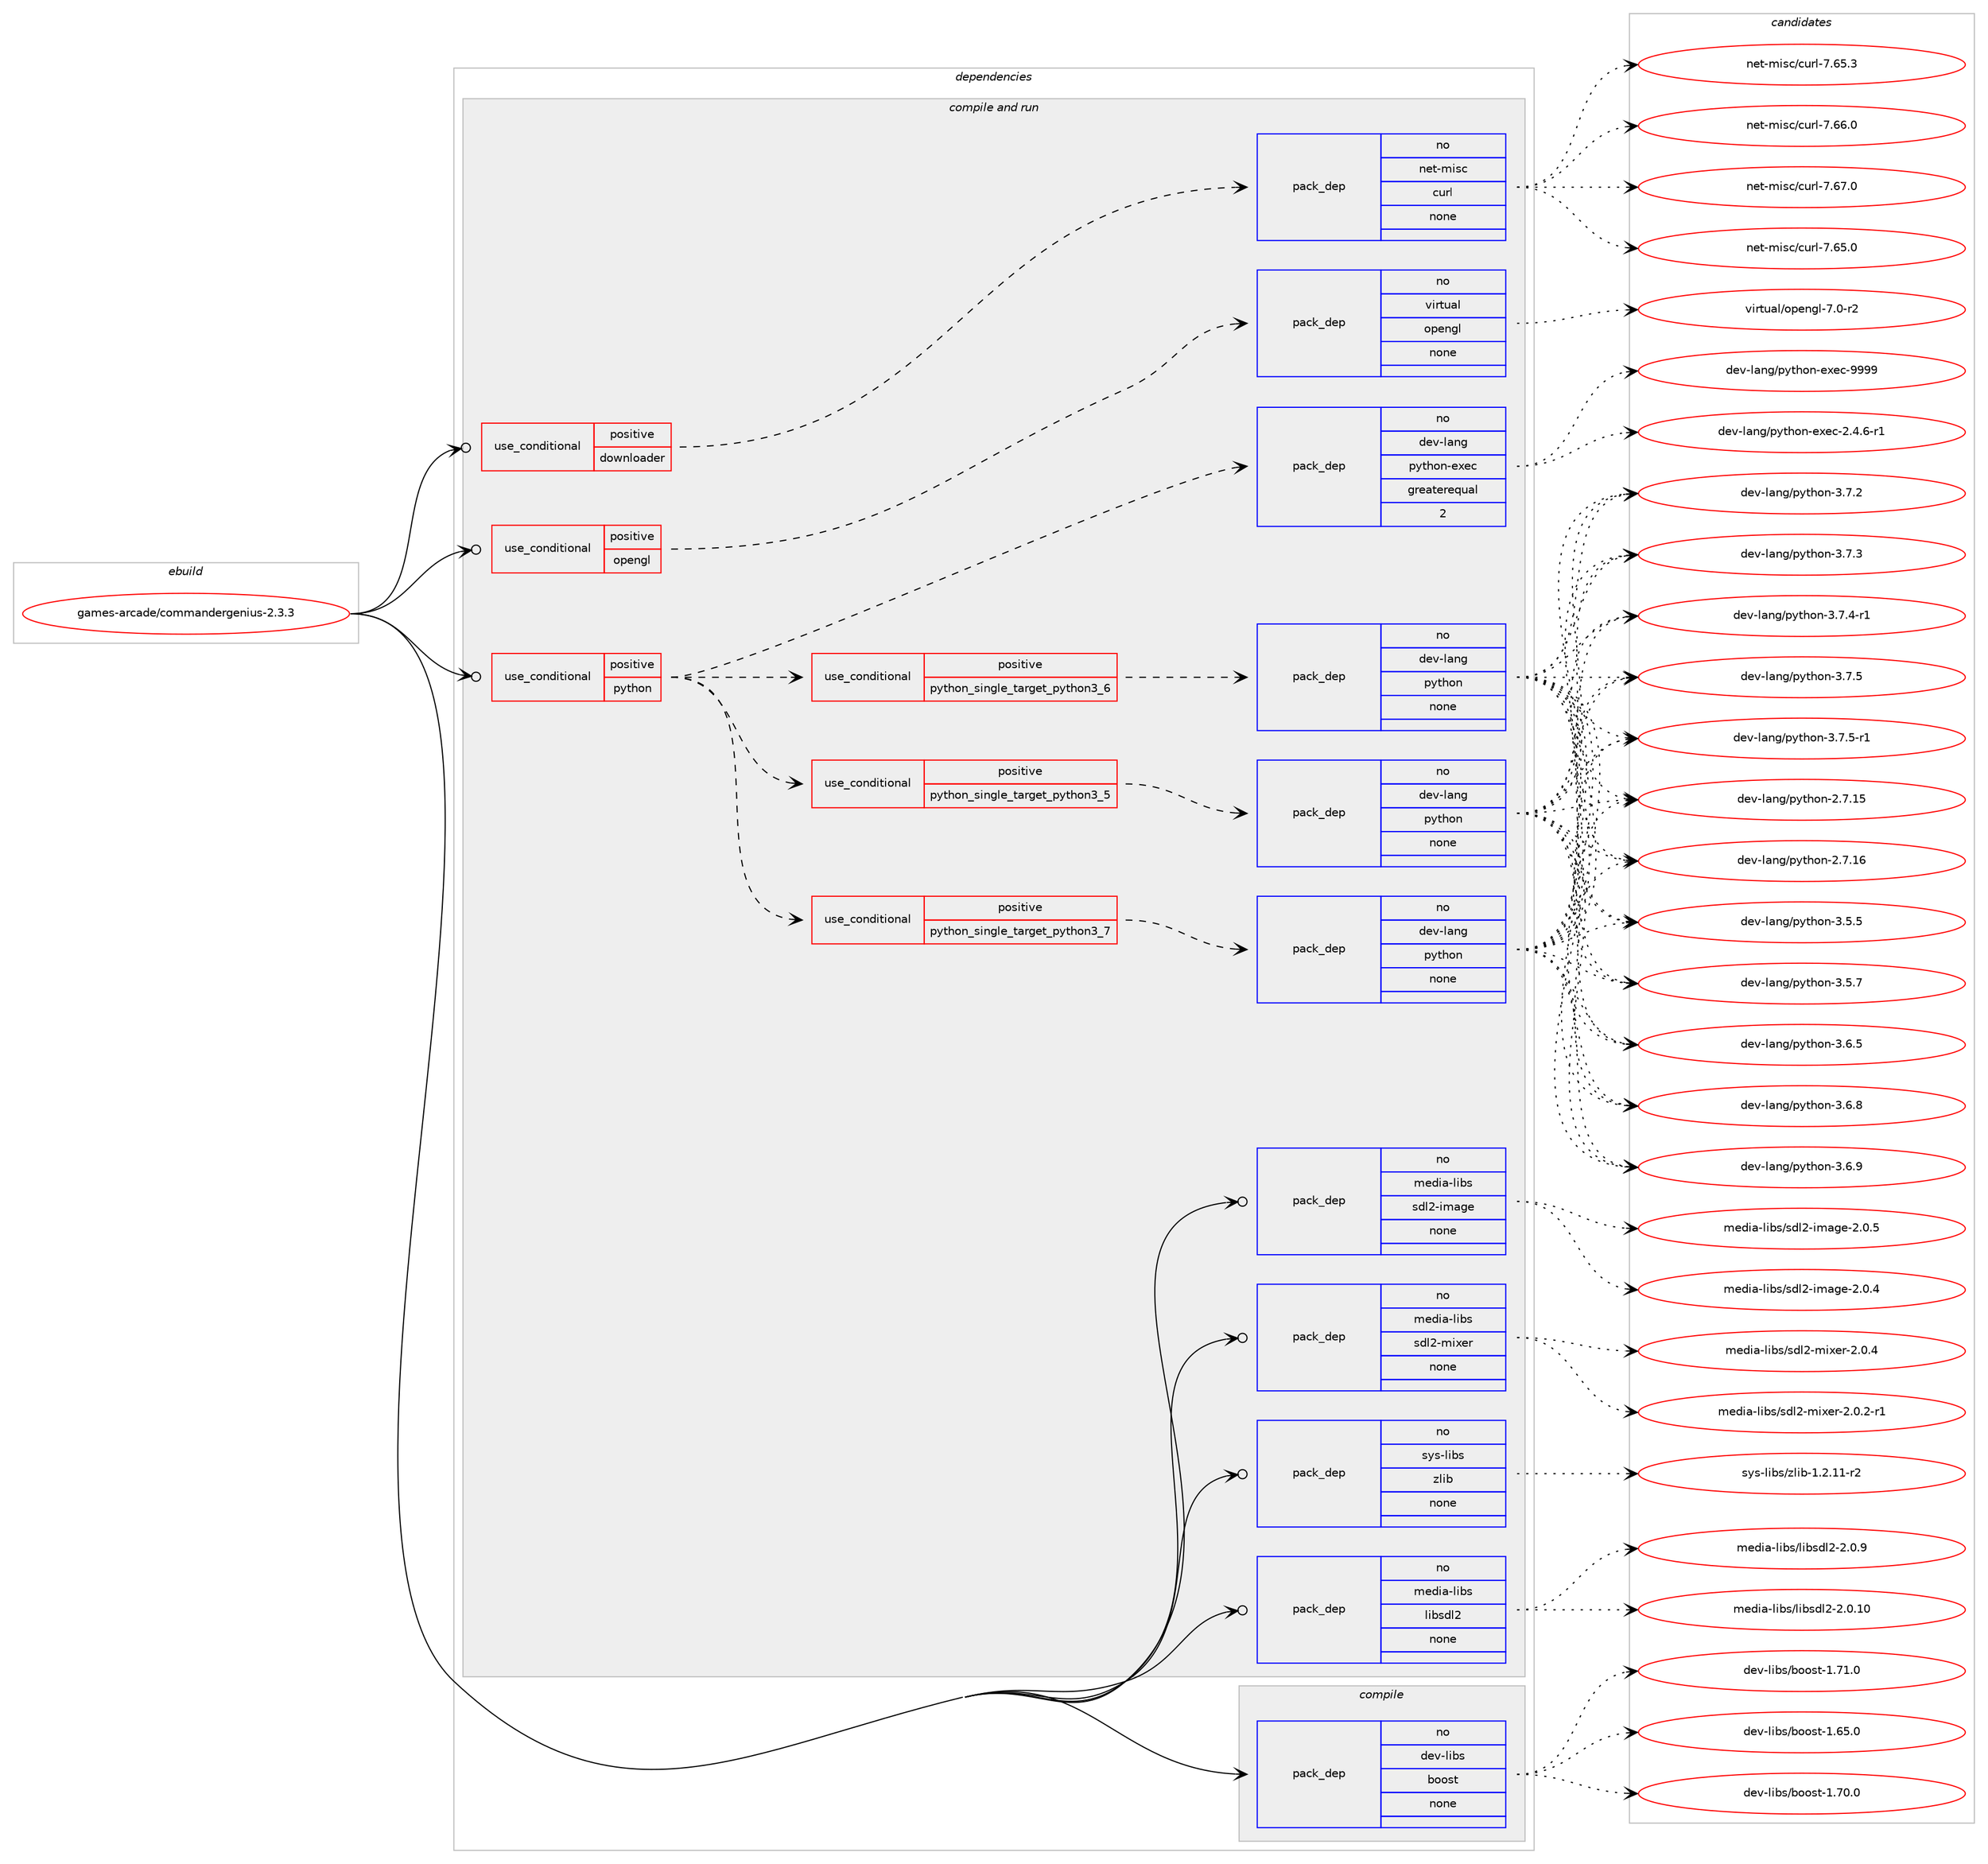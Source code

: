 digraph prolog {

# *************
# Graph options
# *************

newrank=true;
concentrate=true;
compound=true;
graph [rankdir=LR,fontname=Helvetica,fontsize=10,ranksep=1.5];#, ranksep=2.5, nodesep=0.2];
edge  [arrowhead=vee];
node  [fontname=Helvetica,fontsize=10];

# **********
# The ebuild
# **********

subgraph cluster_leftcol {
color=gray;
rank=same;
label=<<i>ebuild</i>>;
id [label="games-arcade/commandergenius-2.3.3", color=red, width=4, href="../games-arcade/commandergenius-2.3.3.svg"];
}

# ****************
# The dependencies
# ****************

subgraph cluster_midcol {
color=gray;
label=<<i>dependencies</i>>;
subgraph cluster_compile {
fillcolor="#eeeeee";
style=filled;
label=<<i>compile</i>>;
subgraph pack540097 {
dependency736542 [label=<<TABLE BORDER="0" CELLBORDER="1" CELLSPACING="0" CELLPADDING="4" WIDTH="220"><TR><TD ROWSPAN="6" CELLPADDING="30">pack_dep</TD></TR><TR><TD WIDTH="110">no</TD></TR><TR><TD>dev-libs</TD></TR><TR><TD>boost</TD></TR><TR><TD>none</TD></TR><TR><TD></TD></TR></TABLE>>, shape=none, color=blue];
}
id:e -> dependency736542:w [weight=20,style="solid",arrowhead="vee"];
}
subgraph cluster_compileandrun {
fillcolor="#eeeeee";
style=filled;
label=<<i>compile and run</i>>;
subgraph cond184179 {
dependency736543 [label=<<TABLE BORDER="0" CELLBORDER="1" CELLSPACING="0" CELLPADDING="4"><TR><TD ROWSPAN="3" CELLPADDING="10">use_conditional</TD></TR><TR><TD>positive</TD></TR><TR><TD>downloader</TD></TR></TABLE>>, shape=none, color=red];
subgraph pack540098 {
dependency736544 [label=<<TABLE BORDER="0" CELLBORDER="1" CELLSPACING="0" CELLPADDING="4" WIDTH="220"><TR><TD ROWSPAN="6" CELLPADDING="30">pack_dep</TD></TR><TR><TD WIDTH="110">no</TD></TR><TR><TD>net-misc</TD></TR><TR><TD>curl</TD></TR><TR><TD>none</TD></TR><TR><TD></TD></TR></TABLE>>, shape=none, color=blue];
}
dependency736543:e -> dependency736544:w [weight=20,style="dashed",arrowhead="vee"];
}
id:e -> dependency736543:w [weight=20,style="solid",arrowhead="odotvee"];
subgraph cond184180 {
dependency736545 [label=<<TABLE BORDER="0" CELLBORDER="1" CELLSPACING="0" CELLPADDING="4"><TR><TD ROWSPAN="3" CELLPADDING="10">use_conditional</TD></TR><TR><TD>positive</TD></TR><TR><TD>opengl</TD></TR></TABLE>>, shape=none, color=red];
subgraph pack540099 {
dependency736546 [label=<<TABLE BORDER="0" CELLBORDER="1" CELLSPACING="0" CELLPADDING="4" WIDTH="220"><TR><TD ROWSPAN="6" CELLPADDING="30">pack_dep</TD></TR><TR><TD WIDTH="110">no</TD></TR><TR><TD>virtual</TD></TR><TR><TD>opengl</TD></TR><TR><TD>none</TD></TR><TR><TD></TD></TR></TABLE>>, shape=none, color=blue];
}
dependency736545:e -> dependency736546:w [weight=20,style="dashed",arrowhead="vee"];
}
id:e -> dependency736545:w [weight=20,style="solid",arrowhead="odotvee"];
subgraph cond184181 {
dependency736547 [label=<<TABLE BORDER="0" CELLBORDER="1" CELLSPACING="0" CELLPADDING="4"><TR><TD ROWSPAN="3" CELLPADDING="10">use_conditional</TD></TR><TR><TD>positive</TD></TR><TR><TD>python</TD></TR></TABLE>>, shape=none, color=red];
subgraph cond184182 {
dependency736548 [label=<<TABLE BORDER="0" CELLBORDER="1" CELLSPACING="0" CELLPADDING="4"><TR><TD ROWSPAN="3" CELLPADDING="10">use_conditional</TD></TR><TR><TD>positive</TD></TR><TR><TD>python_single_target_python3_5</TD></TR></TABLE>>, shape=none, color=red];
subgraph pack540100 {
dependency736549 [label=<<TABLE BORDER="0" CELLBORDER="1" CELLSPACING="0" CELLPADDING="4" WIDTH="220"><TR><TD ROWSPAN="6" CELLPADDING="30">pack_dep</TD></TR><TR><TD WIDTH="110">no</TD></TR><TR><TD>dev-lang</TD></TR><TR><TD>python</TD></TR><TR><TD>none</TD></TR><TR><TD></TD></TR></TABLE>>, shape=none, color=blue];
}
dependency736548:e -> dependency736549:w [weight=20,style="dashed",arrowhead="vee"];
}
dependency736547:e -> dependency736548:w [weight=20,style="dashed",arrowhead="vee"];
subgraph cond184183 {
dependency736550 [label=<<TABLE BORDER="0" CELLBORDER="1" CELLSPACING="0" CELLPADDING="4"><TR><TD ROWSPAN="3" CELLPADDING="10">use_conditional</TD></TR><TR><TD>positive</TD></TR><TR><TD>python_single_target_python3_6</TD></TR></TABLE>>, shape=none, color=red];
subgraph pack540101 {
dependency736551 [label=<<TABLE BORDER="0" CELLBORDER="1" CELLSPACING="0" CELLPADDING="4" WIDTH="220"><TR><TD ROWSPAN="6" CELLPADDING="30">pack_dep</TD></TR><TR><TD WIDTH="110">no</TD></TR><TR><TD>dev-lang</TD></TR><TR><TD>python</TD></TR><TR><TD>none</TD></TR><TR><TD></TD></TR></TABLE>>, shape=none, color=blue];
}
dependency736550:e -> dependency736551:w [weight=20,style="dashed",arrowhead="vee"];
}
dependency736547:e -> dependency736550:w [weight=20,style="dashed",arrowhead="vee"];
subgraph cond184184 {
dependency736552 [label=<<TABLE BORDER="0" CELLBORDER="1" CELLSPACING="0" CELLPADDING="4"><TR><TD ROWSPAN="3" CELLPADDING="10">use_conditional</TD></TR><TR><TD>positive</TD></TR><TR><TD>python_single_target_python3_7</TD></TR></TABLE>>, shape=none, color=red];
subgraph pack540102 {
dependency736553 [label=<<TABLE BORDER="0" CELLBORDER="1" CELLSPACING="0" CELLPADDING="4" WIDTH="220"><TR><TD ROWSPAN="6" CELLPADDING="30">pack_dep</TD></TR><TR><TD WIDTH="110">no</TD></TR><TR><TD>dev-lang</TD></TR><TR><TD>python</TD></TR><TR><TD>none</TD></TR><TR><TD></TD></TR></TABLE>>, shape=none, color=blue];
}
dependency736552:e -> dependency736553:w [weight=20,style="dashed",arrowhead="vee"];
}
dependency736547:e -> dependency736552:w [weight=20,style="dashed",arrowhead="vee"];
subgraph pack540103 {
dependency736554 [label=<<TABLE BORDER="0" CELLBORDER="1" CELLSPACING="0" CELLPADDING="4" WIDTH="220"><TR><TD ROWSPAN="6" CELLPADDING="30">pack_dep</TD></TR><TR><TD WIDTH="110">no</TD></TR><TR><TD>dev-lang</TD></TR><TR><TD>python-exec</TD></TR><TR><TD>greaterequal</TD></TR><TR><TD>2</TD></TR></TABLE>>, shape=none, color=blue];
}
dependency736547:e -> dependency736554:w [weight=20,style="dashed",arrowhead="vee"];
}
id:e -> dependency736547:w [weight=20,style="solid",arrowhead="odotvee"];
subgraph pack540104 {
dependency736555 [label=<<TABLE BORDER="0" CELLBORDER="1" CELLSPACING="0" CELLPADDING="4" WIDTH="220"><TR><TD ROWSPAN="6" CELLPADDING="30">pack_dep</TD></TR><TR><TD WIDTH="110">no</TD></TR><TR><TD>media-libs</TD></TR><TR><TD>libsdl2</TD></TR><TR><TD>none</TD></TR><TR><TD></TD></TR></TABLE>>, shape=none, color=blue];
}
id:e -> dependency736555:w [weight=20,style="solid",arrowhead="odotvee"];
subgraph pack540105 {
dependency736556 [label=<<TABLE BORDER="0" CELLBORDER="1" CELLSPACING="0" CELLPADDING="4" WIDTH="220"><TR><TD ROWSPAN="6" CELLPADDING="30">pack_dep</TD></TR><TR><TD WIDTH="110">no</TD></TR><TR><TD>media-libs</TD></TR><TR><TD>sdl2-image</TD></TR><TR><TD>none</TD></TR><TR><TD></TD></TR></TABLE>>, shape=none, color=blue];
}
id:e -> dependency736556:w [weight=20,style="solid",arrowhead="odotvee"];
subgraph pack540106 {
dependency736557 [label=<<TABLE BORDER="0" CELLBORDER="1" CELLSPACING="0" CELLPADDING="4" WIDTH="220"><TR><TD ROWSPAN="6" CELLPADDING="30">pack_dep</TD></TR><TR><TD WIDTH="110">no</TD></TR><TR><TD>media-libs</TD></TR><TR><TD>sdl2-mixer</TD></TR><TR><TD>none</TD></TR><TR><TD></TD></TR></TABLE>>, shape=none, color=blue];
}
id:e -> dependency736557:w [weight=20,style="solid",arrowhead="odotvee"];
subgraph pack540107 {
dependency736558 [label=<<TABLE BORDER="0" CELLBORDER="1" CELLSPACING="0" CELLPADDING="4" WIDTH="220"><TR><TD ROWSPAN="6" CELLPADDING="30">pack_dep</TD></TR><TR><TD WIDTH="110">no</TD></TR><TR><TD>sys-libs</TD></TR><TR><TD>zlib</TD></TR><TR><TD>none</TD></TR><TR><TD></TD></TR></TABLE>>, shape=none, color=blue];
}
id:e -> dependency736558:w [weight=20,style="solid",arrowhead="odotvee"];
}
subgraph cluster_run {
fillcolor="#eeeeee";
style=filled;
label=<<i>run</i>>;
}
}

# **************
# The candidates
# **************

subgraph cluster_choices {
rank=same;
color=gray;
label=<<i>candidates</i>>;

subgraph choice540097 {
color=black;
nodesep=1;
choice1001011184510810598115479811111111511645494654534648 [label="dev-libs/boost-1.65.0", color=red, width=4,href="../dev-libs/boost-1.65.0.svg"];
choice1001011184510810598115479811111111511645494655484648 [label="dev-libs/boost-1.70.0", color=red, width=4,href="../dev-libs/boost-1.70.0.svg"];
choice1001011184510810598115479811111111511645494655494648 [label="dev-libs/boost-1.71.0", color=red, width=4,href="../dev-libs/boost-1.71.0.svg"];
dependency736542:e -> choice1001011184510810598115479811111111511645494654534648:w [style=dotted,weight="100"];
dependency736542:e -> choice1001011184510810598115479811111111511645494655484648:w [style=dotted,weight="100"];
dependency736542:e -> choice1001011184510810598115479811111111511645494655494648:w [style=dotted,weight="100"];
}
subgraph choice540098 {
color=black;
nodesep=1;
choice1101011164510910511599479911711410845554654534648 [label="net-misc/curl-7.65.0", color=red, width=4,href="../net-misc/curl-7.65.0.svg"];
choice1101011164510910511599479911711410845554654534651 [label="net-misc/curl-7.65.3", color=red, width=4,href="../net-misc/curl-7.65.3.svg"];
choice1101011164510910511599479911711410845554654544648 [label="net-misc/curl-7.66.0", color=red, width=4,href="../net-misc/curl-7.66.0.svg"];
choice1101011164510910511599479911711410845554654554648 [label="net-misc/curl-7.67.0", color=red, width=4,href="../net-misc/curl-7.67.0.svg"];
dependency736544:e -> choice1101011164510910511599479911711410845554654534648:w [style=dotted,weight="100"];
dependency736544:e -> choice1101011164510910511599479911711410845554654534651:w [style=dotted,weight="100"];
dependency736544:e -> choice1101011164510910511599479911711410845554654544648:w [style=dotted,weight="100"];
dependency736544:e -> choice1101011164510910511599479911711410845554654554648:w [style=dotted,weight="100"];
}
subgraph choice540099 {
color=black;
nodesep=1;
choice1181051141161179710847111112101110103108455546484511450 [label="virtual/opengl-7.0-r2", color=red, width=4,href="../virtual/opengl-7.0-r2.svg"];
dependency736546:e -> choice1181051141161179710847111112101110103108455546484511450:w [style=dotted,weight="100"];
}
subgraph choice540100 {
color=black;
nodesep=1;
choice10010111845108971101034711212111610411111045504655464953 [label="dev-lang/python-2.7.15", color=red, width=4,href="../dev-lang/python-2.7.15.svg"];
choice10010111845108971101034711212111610411111045504655464954 [label="dev-lang/python-2.7.16", color=red, width=4,href="../dev-lang/python-2.7.16.svg"];
choice100101118451089711010347112121116104111110455146534653 [label="dev-lang/python-3.5.5", color=red, width=4,href="../dev-lang/python-3.5.5.svg"];
choice100101118451089711010347112121116104111110455146534655 [label="dev-lang/python-3.5.7", color=red, width=4,href="../dev-lang/python-3.5.7.svg"];
choice100101118451089711010347112121116104111110455146544653 [label="dev-lang/python-3.6.5", color=red, width=4,href="../dev-lang/python-3.6.5.svg"];
choice100101118451089711010347112121116104111110455146544656 [label="dev-lang/python-3.6.8", color=red, width=4,href="../dev-lang/python-3.6.8.svg"];
choice100101118451089711010347112121116104111110455146544657 [label="dev-lang/python-3.6.9", color=red, width=4,href="../dev-lang/python-3.6.9.svg"];
choice100101118451089711010347112121116104111110455146554650 [label="dev-lang/python-3.7.2", color=red, width=4,href="../dev-lang/python-3.7.2.svg"];
choice100101118451089711010347112121116104111110455146554651 [label="dev-lang/python-3.7.3", color=red, width=4,href="../dev-lang/python-3.7.3.svg"];
choice1001011184510897110103471121211161041111104551465546524511449 [label="dev-lang/python-3.7.4-r1", color=red, width=4,href="../dev-lang/python-3.7.4-r1.svg"];
choice100101118451089711010347112121116104111110455146554653 [label="dev-lang/python-3.7.5", color=red, width=4,href="../dev-lang/python-3.7.5.svg"];
choice1001011184510897110103471121211161041111104551465546534511449 [label="dev-lang/python-3.7.5-r1", color=red, width=4,href="../dev-lang/python-3.7.5-r1.svg"];
dependency736549:e -> choice10010111845108971101034711212111610411111045504655464953:w [style=dotted,weight="100"];
dependency736549:e -> choice10010111845108971101034711212111610411111045504655464954:w [style=dotted,weight="100"];
dependency736549:e -> choice100101118451089711010347112121116104111110455146534653:w [style=dotted,weight="100"];
dependency736549:e -> choice100101118451089711010347112121116104111110455146534655:w [style=dotted,weight="100"];
dependency736549:e -> choice100101118451089711010347112121116104111110455146544653:w [style=dotted,weight="100"];
dependency736549:e -> choice100101118451089711010347112121116104111110455146544656:w [style=dotted,weight="100"];
dependency736549:e -> choice100101118451089711010347112121116104111110455146544657:w [style=dotted,weight="100"];
dependency736549:e -> choice100101118451089711010347112121116104111110455146554650:w [style=dotted,weight="100"];
dependency736549:e -> choice100101118451089711010347112121116104111110455146554651:w [style=dotted,weight="100"];
dependency736549:e -> choice1001011184510897110103471121211161041111104551465546524511449:w [style=dotted,weight="100"];
dependency736549:e -> choice100101118451089711010347112121116104111110455146554653:w [style=dotted,weight="100"];
dependency736549:e -> choice1001011184510897110103471121211161041111104551465546534511449:w [style=dotted,weight="100"];
}
subgraph choice540101 {
color=black;
nodesep=1;
choice10010111845108971101034711212111610411111045504655464953 [label="dev-lang/python-2.7.15", color=red, width=4,href="../dev-lang/python-2.7.15.svg"];
choice10010111845108971101034711212111610411111045504655464954 [label="dev-lang/python-2.7.16", color=red, width=4,href="../dev-lang/python-2.7.16.svg"];
choice100101118451089711010347112121116104111110455146534653 [label="dev-lang/python-3.5.5", color=red, width=4,href="../dev-lang/python-3.5.5.svg"];
choice100101118451089711010347112121116104111110455146534655 [label="dev-lang/python-3.5.7", color=red, width=4,href="../dev-lang/python-3.5.7.svg"];
choice100101118451089711010347112121116104111110455146544653 [label="dev-lang/python-3.6.5", color=red, width=4,href="../dev-lang/python-3.6.5.svg"];
choice100101118451089711010347112121116104111110455146544656 [label="dev-lang/python-3.6.8", color=red, width=4,href="../dev-lang/python-3.6.8.svg"];
choice100101118451089711010347112121116104111110455146544657 [label="dev-lang/python-3.6.9", color=red, width=4,href="../dev-lang/python-3.6.9.svg"];
choice100101118451089711010347112121116104111110455146554650 [label="dev-lang/python-3.7.2", color=red, width=4,href="../dev-lang/python-3.7.2.svg"];
choice100101118451089711010347112121116104111110455146554651 [label="dev-lang/python-3.7.3", color=red, width=4,href="../dev-lang/python-3.7.3.svg"];
choice1001011184510897110103471121211161041111104551465546524511449 [label="dev-lang/python-3.7.4-r1", color=red, width=4,href="../dev-lang/python-3.7.4-r1.svg"];
choice100101118451089711010347112121116104111110455146554653 [label="dev-lang/python-3.7.5", color=red, width=4,href="../dev-lang/python-3.7.5.svg"];
choice1001011184510897110103471121211161041111104551465546534511449 [label="dev-lang/python-3.7.5-r1", color=red, width=4,href="../dev-lang/python-3.7.5-r1.svg"];
dependency736551:e -> choice10010111845108971101034711212111610411111045504655464953:w [style=dotted,weight="100"];
dependency736551:e -> choice10010111845108971101034711212111610411111045504655464954:w [style=dotted,weight="100"];
dependency736551:e -> choice100101118451089711010347112121116104111110455146534653:w [style=dotted,weight="100"];
dependency736551:e -> choice100101118451089711010347112121116104111110455146534655:w [style=dotted,weight="100"];
dependency736551:e -> choice100101118451089711010347112121116104111110455146544653:w [style=dotted,weight="100"];
dependency736551:e -> choice100101118451089711010347112121116104111110455146544656:w [style=dotted,weight="100"];
dependency736551:e -> choice100101118451089711010347112121116104111110455146544657:w [style=dotted,weight="100"];
dependency736551:e -> choice100101118451089711010347112121116104111110455146554650:w [style=dotted,weight="100"];
dependency736551:e -> choice100101118451089711010347112121116104111110455146554651:w [style=dotted,weight="100"];
dependency736551:e -> choice1001011184510897110103471121211161041111104551465546524511449:w [style=dotted,weight="100"];
dependency736551:e -> choice100101118451089711010347112121116104111110455146554653:w [style=dotted,weight="100"];
dependency736551:e -> choice1001011184510897110103471121211161041111104551465546534511449:w [style=dotted,weight="100"];
}
subgraph choice540102 {
color=black;
nodesep=1;
choice10010111845108971101034711212111610411111045504655464953 [label="dev-lang/python-2.7.15", color=red, width=4,href="../dev-lang/python-2.7.15.svg"];
choice10010111845108971101034711212111610411111045504655464954 [label="dev-lang/python-2.7.16", color=red, width=4,href="../dev-lang/python-2.7.16.svg"];
choice100101118451089711010347112121116104111110455146534653 [label="dev-lang/python-3.5.5", color=red, width=4,href="../dev-lang/python-3.5.5.svg"];
choice100101118451089711010347112121116104111110455146534655 [label="dev-lang/python-3.5.7", color=red, width=4,href="../dev-lang/python-3.5.7.svg"];
choice100101118451089711010347112121116104111110455146544653 [label="dev-lang/python-3.6.5", color=red, width=4,href="../dev-lang/python-3.6.5.svg"];
choice100101118451089711010347112121116104111110455146544656 [label="dev-lang/python-3.6.8", color=red, width=4,href="../dev-lang/python-3.6.8.svg"];
choice100101118451089711010347112121116104111110455146544657 [label="dev-lang/python-3.6.9", color=red, width=4,href="../dev-lang/python-3.6.9.svg"];
choice100101118451089711010347112121116104111110455146554650 [label="dev-lang/python-3.7.2", color=red, width=4,href="../dev-lang/python-3.7.2.svg"];
choice100101118451089711010347112121116104111110455146554651 [label="dev-lang/python-3.7.3", color=red, width=4,href="../dev-lang/python-3.7.3.svg"];
choice1001011184510897110103471121211161041111104551465546524511449 [label="dev-lang/python-3.7.4-r1", color=red, width=4,href="../dev-lang/python-3.7.4-r1.svg"];
choice100101118451089711010347112121116104111110455146554653 [label="dev-lang/python-3.7.5", color=red, width=4,href="../dev-lang/python-3.7.5.svg"];
choice1001011184510897110103471121211161041111104551465546534511449 [label="dev-lang/python-3.7.5-r1", color=red, width=4,href="../dev-lang/python-3.7.5-r1.svg"];
dependency736553:e -> choice10010111845108971101034711212111610411111045504655464953:w [style=dotted,weight="100"];
dependency736553:e -> choice10010111845108971101034711212111610411111045504655464954:w [style=dotted,weight="100"];
dependency736553:e -> choice100101118451089711010347112121116104111110455146534653:w [style=dotted,weight="100"];
dependency736553:e -> choice100101118451089711010347112121116104111110455146534655:w [style=dotted,weight="100"];
dependency736553:e -> choice100101118451089711010347112121116104111110455146544653:w [style=dotted,weight="100"];
dependency736553:e -> choice100101118451089711010347112121116104111110455146544656:w [style=dotted,weight="100"];
dependency736553:e -> choice100101118451089711010347112121116104111110455146544657:w [style=dotted,weight="100"];
dependency736553:e -> choice100101118451089711010347112121116104111110455146554650:w [style=dotted,weight="100"];
dependency736553:e -> choice100101118451089711010347112121116104111110455146554651:w [style=dotted,weight="100"];
dependency736553:e -> choice1001011184510897110103471121211161041111104551465546524511449:w [style=dotted,weight="100"];
dependency736553:e -> choice100101118451089711010347112121116104111110455146554653:w [style=dotted,weight="100"];
dependency736553:e -> choice1001011184510897110103471121211161041111104551465546534511449:w [style=dotted,weight="100"];
}
subgraph choice540103 {
color=black;
nodesep=1;
choice10010111845108971101034711212111610411111045101120101994550465246544511449 [label="dev-lang/python-exec-2.4.6-r1", color=red, width=4,href="../dev-lang/python-exec-2.4.6-r1.svg"];
choice10010111845108971101034711212111610411111045101120101994557575757 [label="dev-lang/python-exec-9999", color=red, width=4,href="../dev-lang/python-exec-9999.svg"];
dependency736554:e -> choice10010111845108971101034711212111610411111045101120101994550465246544511449:w [style=dotted,weight="100"];
dependency736554:e -> choice10010111845108971101034711212111610411111045101120101994557575757:w [style=dotted,weight="100"];
}
subgraph choice540104 {
color=black;
nodesep=1;
choice10910110010597451081059811547108105981151001085045504648464948 [label="media-libs/libsdl2-2.0.10", color=red, width=4,href="../media-libs/libsdl2-2.0.10.svg"];
choice109101100105974510810598115471081059811510010850455046484657 [label="media-libs/libsdl2-2.0.9", color=red, width=4,href="../media-libs/libsdl2-2.0.9.svg"];
dependency736555:e -> choice10910110010597451081059811547108105981151001085045504648464948:w [style=dotted,weight="100"];
dependency736555:e -> choice109101100105974510810598115471081059811510010850455046484657:w [style=dotted,weight="100"];
}
subgraph choice540105 {
color=black;
nodesep=1;
choice10910110010597451081059811547115100108504510510997103101455046484652 [label="media-libs/sdl2-image-2.0.4", color=red, width=4,href="../media-libs/sdl2-image-2.0.4.svg"];
choice10910110010597451081059811547115100108504510510997103101455046484653 [label="media-libs/sdl2-image-2.0.5", color=red, width=4,href="../media-libs/sdl2-image-2.0.5.svg"];
dependency736556:e -> choice10910110010597451081059811547115100108504510510997103101455046484652:w [style=dotted,weight="100"];
dependency736556:e -> choice10910110010597451081059811547115100108504510510997103101455046484653:w [style=dotted,weight="100"];
}
subgraph choice540106 {
color=black;
nodesep=1;
choice1091011001059745108105981154711510010850451091051201011144550464846504511449 [label="media-libs/sdl2-mixer-2.0.2-r1", color=red, width=4,href="../media-libs/sdl2-mixer-2.0.2-r1.svg"];
choice109101100105974510810598115471151001085045109105120101114455046484652 [label="media-libs/sdl2-mixer-2.0.4", color=red, width=4,href="../media-libs/sdl2-mixer-2.0.4.svg"];
dependency736557:e -> choice1091011001059745108105981154711510010850451091051201011144550464846504511449:w [style=dotted,weight="100"];
dependency736557:e -> choice109101100105974510810598115471151001085045109105120101114455046484652:w [style=dotted,weight="100"];
}
subgraph choice540107 {
color=black;
nodesep=1;
choice11512111545108105981154712210810598454946504649494511450 [label="sys-libs/zlib-1.2.11-r2", color=red, width=4,href="../sys-libs/zlib-1.2.11-r2.svg"];
dependency736558:e -> choice11512111545108105981154712210810598454946504649494511450:w [style=dotted,weight="100"];
}
}

}
